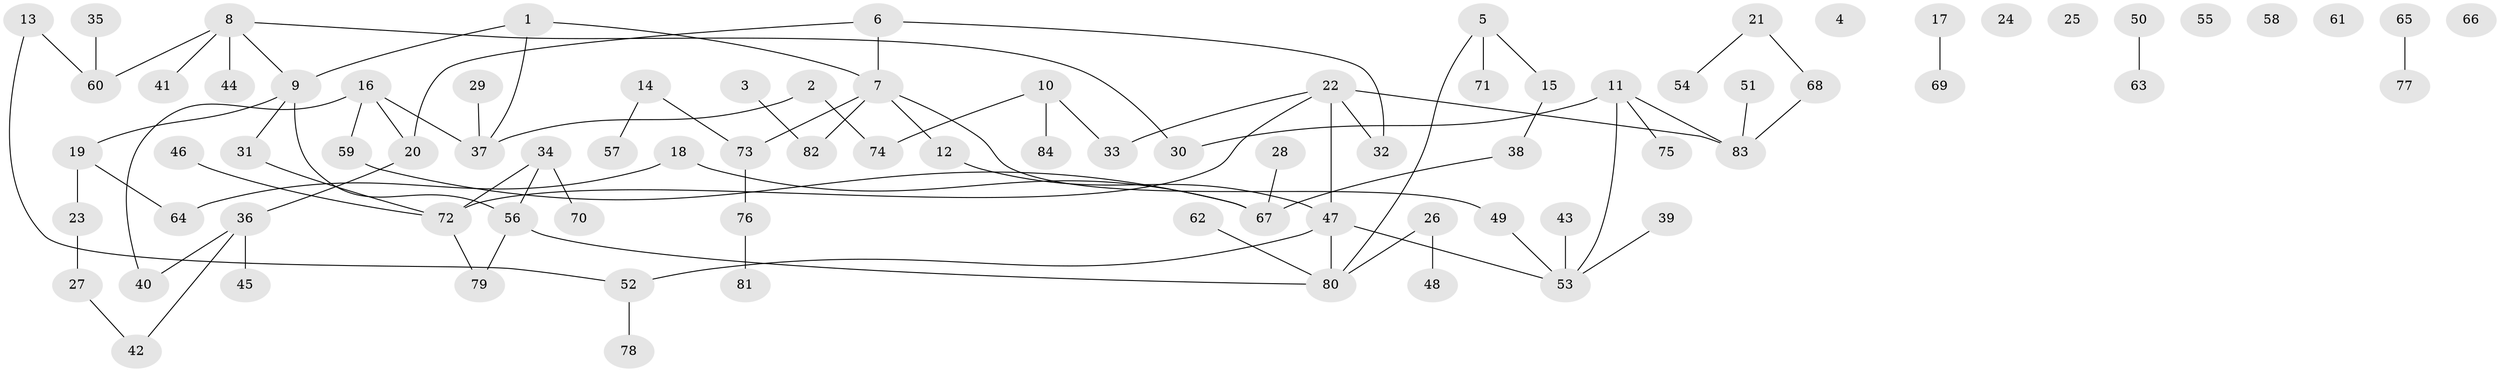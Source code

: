 // Generated by graph-tools (version 1.1) at 2025/13/03/09/25 04:13:06]
// undirected, 84 vertices, 88 edges
graph export_dot {
graph [start="1"]
  node [color=gray90,style=filled];
  1;
  2;
  3;
  4;
  5;
  6;
  7;
  8;
  9;
  10;
  11;
  12;
  13;
  14;
  15;
  16;
  17;
  18;
  19;
  20;
  21;
  22;
  23;
  24;
  25;
  26;
  27;
  28;
  29;
  30;
  31;
  32;
  33;
  34;
  35;
  36;
  37;
  38;
  39;
  40;
  41;
  42;
  43;
  44;
  45;
  46;
  47;
  48;
  49;
  50;
  51;
  52;
  53;
  54;
  55;
  56;
  57;
  58;
  59;
  60;
  61;
  62;
  63;
  64;
  65;
  66;
  67;
  68;
  69;
  70;
  71;
  72;
  73;
  74;
  75;
  76;
  77;
  78;
  79;
  80;
  81;
  82;
  83;
  84;
  1 -- 7;
  1 -- 9;
  1 -- 37;
  2 -- 37;
  2 -- 74;
  3 -- 82;
  5 -- 15;
  5 -- 71;
  5 -- 80;
  6 -- 7;
  6 -- 20;
  6 -- 32;
  7 -- 12;
  7 -- 49;
  7 -- 73;
  7 -- 82;
  8 -- 9;
  8 -- 30;
  8 -- 41;
  8 -- 44;
  8 -- 60;
  9 -- 19;
  9 -- 31;
  9 -- 56;
  10 -- 33;
  10 -- 74;
  10 -- 84;
  11 -- 30;
  11 -- 53;
  11 -- 75;
  11 -- 83;
  12 -- 47;
  13 -- 52;
  13 -- 60;
  14 -- 57;
  14 -- 73;
  15 -- 38;
  16 -- 20;
  16 -- 37;
  16 -- 40;
  16 -- 59;
  17 -- 69;
  18 -- 64;
  18 -- 67;
  19 -- 23;
  19 -- 64;
  20 -- 36;
  21 -- 54;
  21 -- 68;
  22 -- 32;
  22 -- 33;
  22 -- 47;
  22 -- 72;
  22 -- 83;
  23 -- 27;
  26 -- 48;
  26 -- 80;
  27 -- 42;
  28 -- 67;
  29 -- 37;
  31 -- 72;
  34 -- 56;
  34 -- 70;
  34 -- 72;
  35 -- 60;
  36 -- 40;
  36 -- 42;
  36 -- 45;
  38 -- 67;
  39 -- 53;
  43 -- 53;
  46 -- 72;
  47 -- 52;
  47 -- 53;
  47 -- 80;
  49 -- 53;
  50 -- 63;
  51 -- 83;
  52 -- 78;
  56 -- 79;
  56 -- 80;
  59 -- 67;
  62 -- 80;
  65 -- 77;
  68 -- 83;
  72 -- 79;
  73 -- 76;
  76 -- 81;
}
